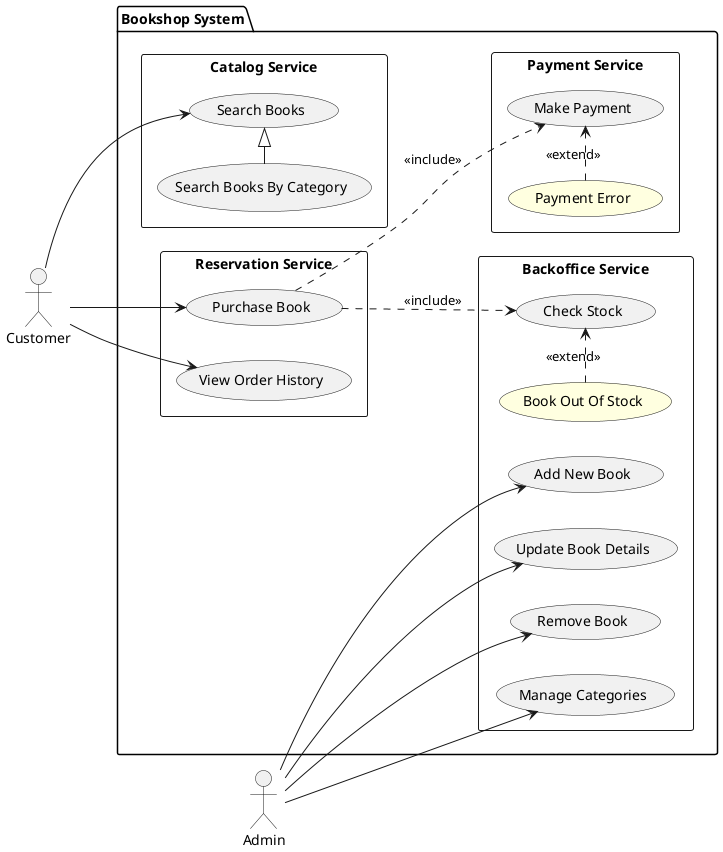 @startuml overview
left to right direction

actor Customer
actor Admin

package "Bookshop System" {
    rectangle "Backoffice Service" {
        usecase "Add New Book"
        usecase "Update Book Details"
        usecase "Remove Book"
        usecase "Manage Categories"
        usecase "Check Stock"
        usecase "Book Out Of Stock" #lightyellow
        "Book Out Of Stock" .right.> "Check Stock" : <<extend>>
    }
    rectangle "Catalog Service" {
        usecase "Search Books"
        usecase "Search Books By Category"
        "Search Books By Category" -right-|> "Search Books"
    }

    rectangle "Reservation Service" {
        usecase "Purchase Book"
        usecase "View Order History"
    }

    rectangle "Payment Service" {
        usecase "Make Payment"
        usecase "Payment Error" #lightyellow
        "Payment Error" .right.> "Make Payment" : <<extend>>
    }
}

Admin --> "Add New Book"
Admin --> "Update Book Details"
Admin --> "Remove Book"
Admin --> "Manage Categories"

Customer --> "Search Books"

Customer --> "Purchase Book"
"Purchase Book" ..> "Check Stock" : <<include>>
"Purchase Book" ..> "Make Payment" : <<include>>
Customer --> "View Order History"
@enduml
